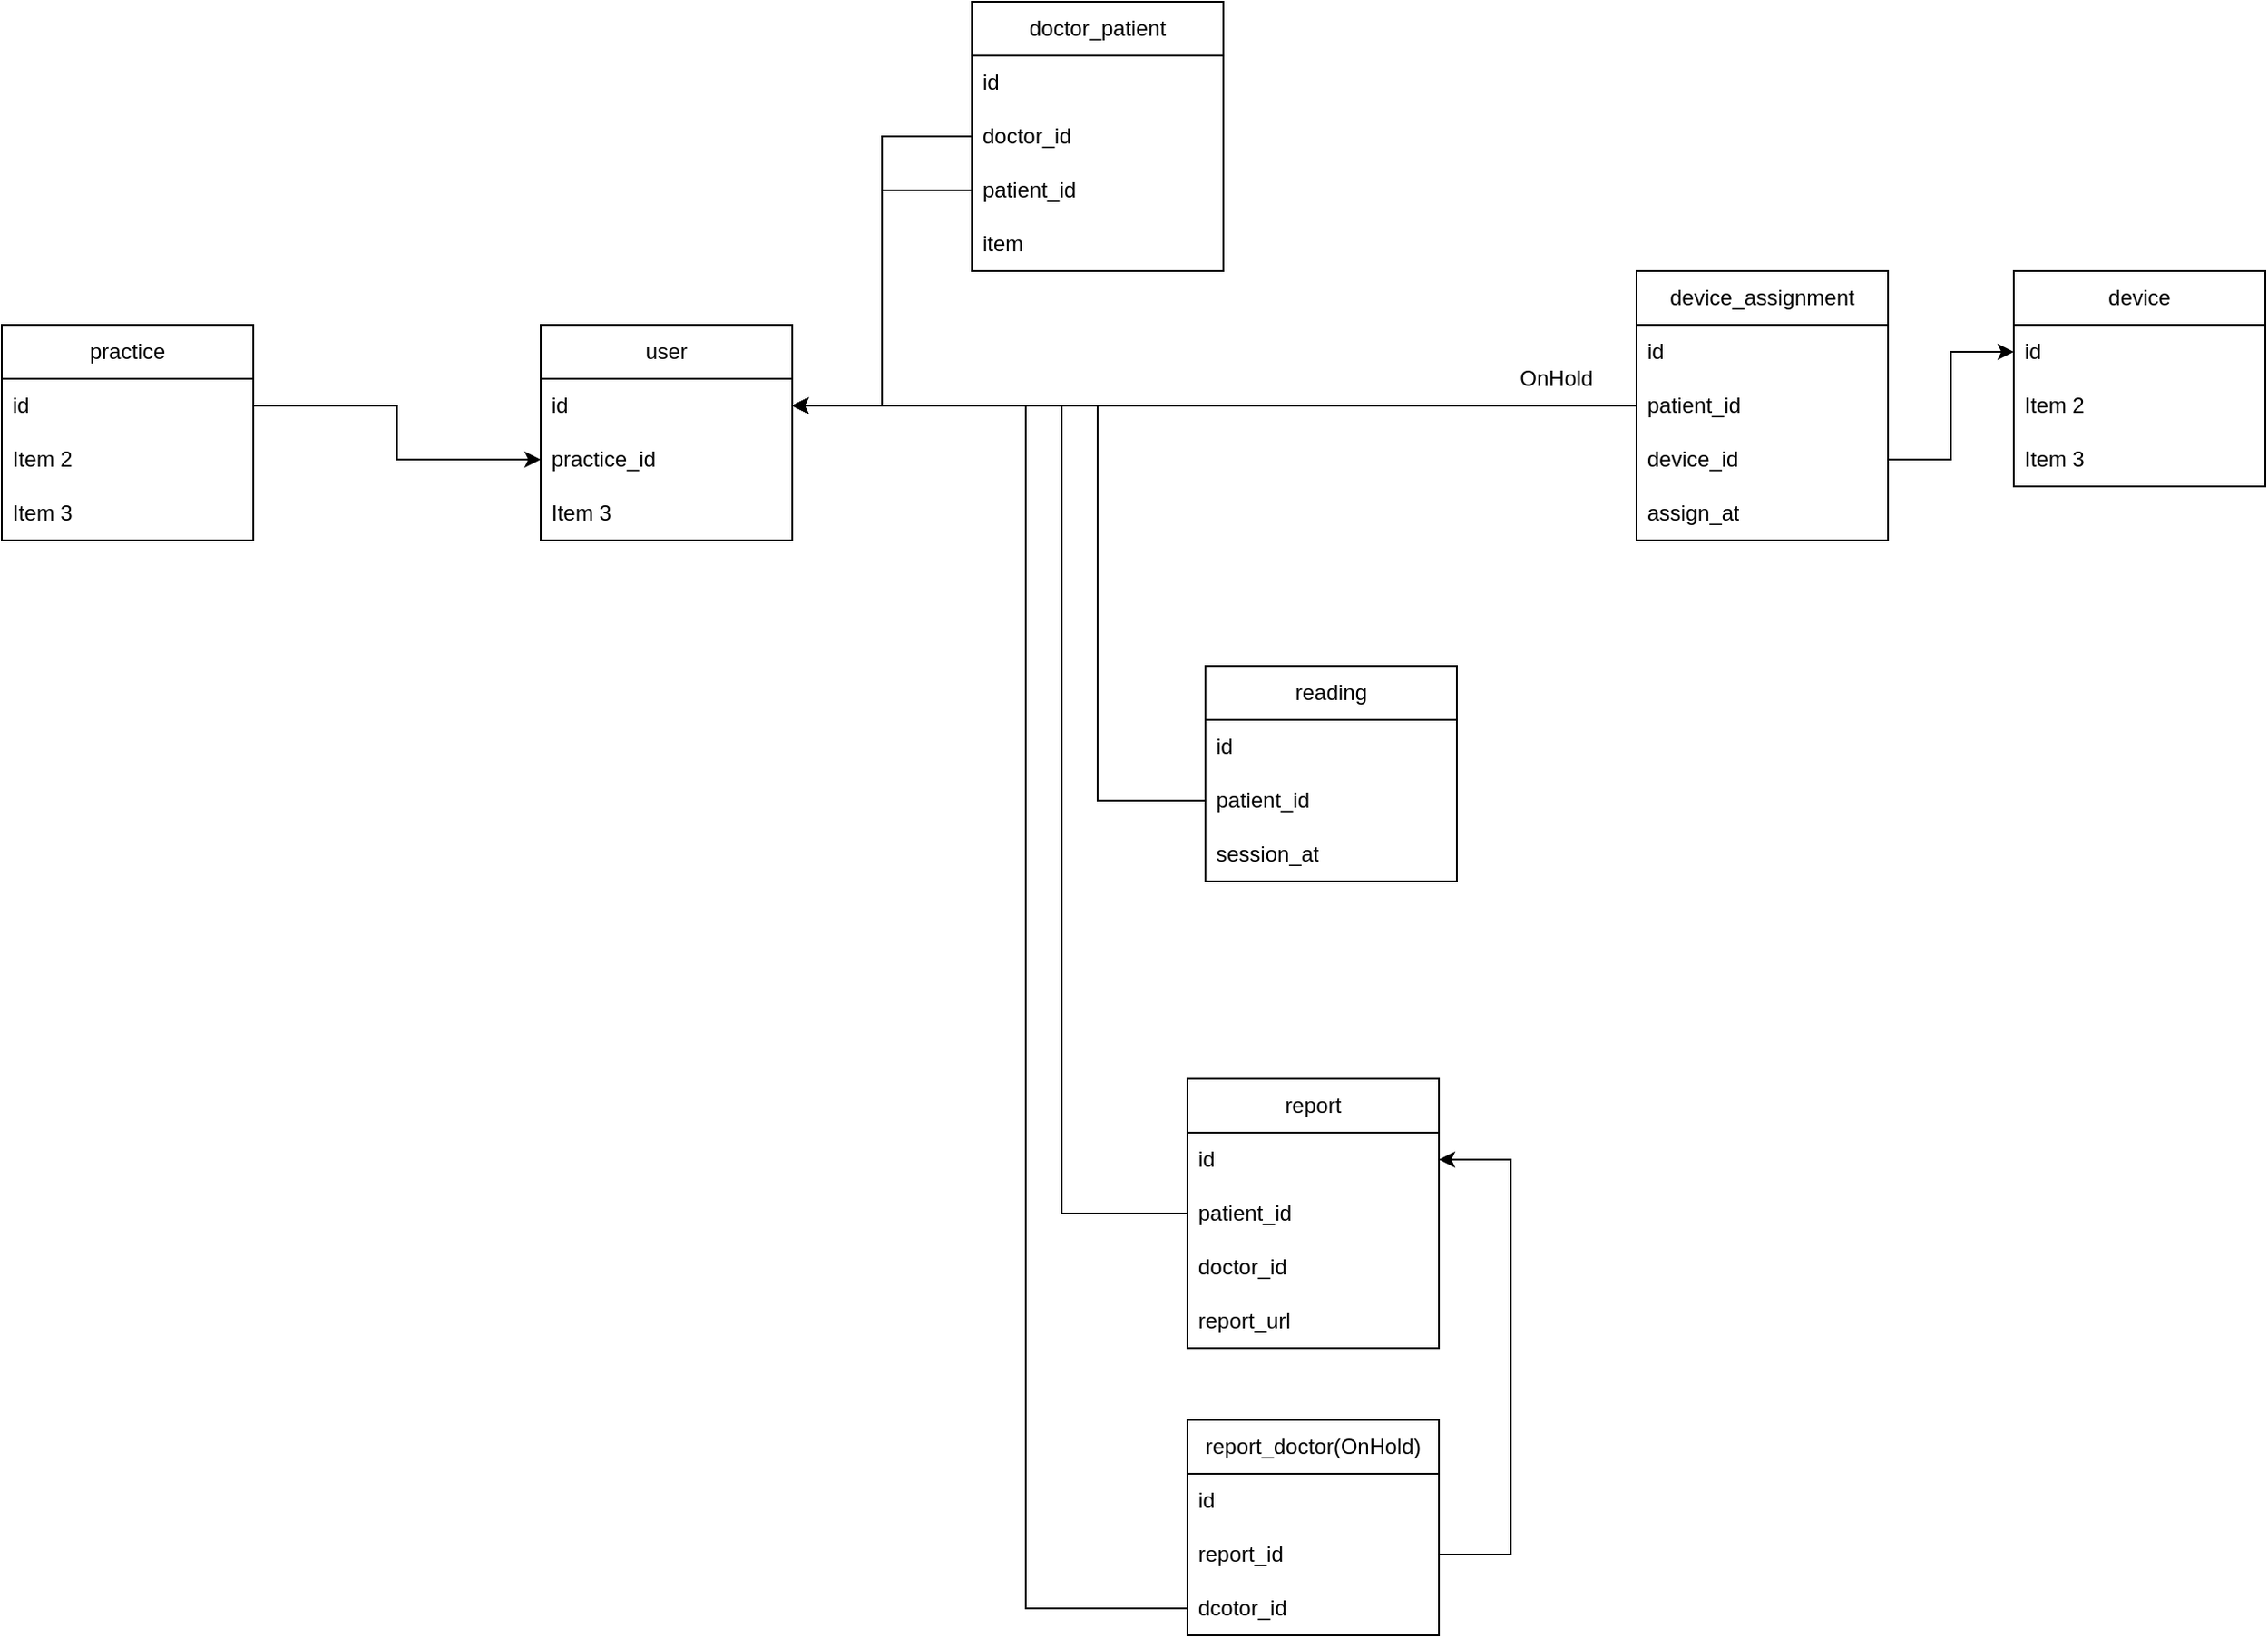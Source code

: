 <mxfile>
    <diagram name="Page-1" id="rTQAHnz_gqVbVHMEzQIj">
        <mxGraphModel dx="1380" dy="2279" grid="1" gridSize="10" guides="1" tooltips="1" connect="1" arrows="1" fold="1" page="1" pageScale="1" pageWidth="827" pageHeight="1169" math="0" shadow="0">
            <root>
                <mxCell id="0"/>
                <mxCell id="1" parent="0"/>
                <mxCell id="zPLgHmrYvBei2qhE_poH-2" value="practice" style="swimlane;fontStyle=0;childLayout=stackLayout;horizontal=1;startSize=30;horizontalStack=0;resizeParent=1;resizeParentMax=0;resizeLast=0;collapsible=1;marginBottom=0;whiteSpace=wrap;html=1;" parent="1" vertex="1">
                    <mxGeometry x="80" y="140" width="140" height="120" as="geometry"/>
                </mxCell>
                <mxCell id="zPLgHmrYvBei2qhE_poH-3" value="id" style="text;strokeColor=none;fillColor=none;align=left;verticalAlign=middle;spacingLeft=4;spacingRight=4;overflow=hidden;points=[[0,0.5],[1,0.5]];portConstraint=eastwest;rotatable=0;whiteSpace=wrap;html=1;" parent="zPLgHmrYvBei2qhE_poH-2" vertex="1">
                    <mxGeometry y="30" width="140" height="30" as="geometry"/>
                </mxCell>
                <mxCell id="zPLgHmrYvBei2qhE_poH-4" value="Item 2" style="text;strokeColor=none;fillColor=none;align=left;verticalAlign=middle;spacingLeft=4;spacingRight=4;overflow=hidden;points=[[0,0.5],[1,0.5]];portConstraint=eastwest;rotatable=0;whiteSpace=wrap;html=1;" parent="zPLgHmrYvBei2qhE_poH-2" vertex="1">
                    <mxGeometry y="60" width="140" height="30" as="geometry"/>
                </mxCell>
                <mxCell id="zPLgHmrYvBei2qhE_poH-5" value="Item 3" style="text;strokeColor=none;fillColor=none;align=left;verticalAlign=middle;spacingLeft=4;spacingRight=4;overflow=hidden;points=[[0,0.5],[1,0.5]];portConstraint=eastwest;rotatable=0;whiteSpace=wrap;html=1;" parent="zPLgHmrYvBei2qhE_poH-2" vertex="1">
                    <mxGeometry y="90" width="140" height="30" as="geometry"/>
                </mxCell>
                <mxCell id="zPLgHmrYvBei2qhE_poH-6" value="user" style="swimlane;fontStyle=0;childLayout=stackLayout;horizontal=1;startSize=30;horizontalStack=0;resizeParent=1;resizeParentMax=0;resizeLast=0;collapsible=1;marginBottom=0;whiteSpace=wrap;html=1;" parent="1" vertex="1">
                    <mxGeometry x="380" y="140" width="140" height="120" as="geometry"/>
                </mxCell>
                <mxCell id="zPLgHmrYvBei2qhE_poH-7" value="id" style="text;strokeColor=none;fillColor=none;align=left;verticalAlign=middle;spacingLeft=4;spacingRight=4;overflow=hidden;points=[[0,0.5],[1,0.5]];portConstraint=eastwest;rotatable=0;whiteSpace=wrap;html=1;" parent="zPLgHmrYvBei2qhE_poH-6" vertex="1">
                    <mxGeometry y="30" width="140" height="30" as="geometry"/>
                </mxCell>
                <mxCell id="zPLgHmrYvBei2qhE_poH-8" value="practice_id&amp;nbsp;" style="text;strokeColor=none;fillColor=none;align=left;verticalAlign=middle;spacingLeft=4;spacingRight=4;overflow=hidden;points=[[0,0.5],[1,0.5]];portConstraint=eastwest;rotatable=0;whiteSpace=wrap;html=1;" parent="zPLgHmrYvBei2qhE_poH-6" vertex="1">
                    <mxGeometry y="60" width="140" height="30" as="geometry"/>
                </mxCell>
                <mxCell id="zPLgHmrYvBei2qhE_poH-9" value="Item 3" style="text;strokeColor=none;fillColor=none;align=left;verticalAlign=middle;spacingLeft=4;spacingRight=4;overflow=hidden;points=[[0,0.5],[1,0.5]];portConstraint=eastwest;rotatable=0;whiteSpace=wrap;html=1;" parent="zPLgHmrYvBei2qhE_poH-6" vertex="1">
                    <mxGeometry y="90" width="140" height="30" as="geometry"/>
                </mxCell>
                <mxCell id="zPLgHmrYvBei2qhE_poH-10" value="" style="edgeStyle=orthogonalEdgeStyle;rounded=0;orthogonalLoop=1;jettySize=auto;html=1;" parent="1" source="zPLgHmrYvBei2qhE_poH-3" target="zPLgHmrYvBei2qhE_poH-8" edge="1">
                    <mxGeometry relative="1" as="geometry"/>
                </mxCell>
                <mxCell id="zPLgHmrYvBei2qhE_poH-11" value="doctor_patient" style="swimlane;fontStyle=0;childLayout=stackLayout;horizontal=1;startSize=30;horizontalStack=0;resizeParent=1;resizeParentMax=0;resizeLast=0;collapsible=1;marginBottom=0;whiteSpace=wrap;html=1;" parent="1" vertex="1">
                    <mxGeometry x="620" y="-40" width="140" height="150" as="geometry">
                        <mxRectangle x="620" y="-40" width="130" height="30" as="alternateBounds"/>
                    </mxGeometry>
                </mxCell>
                <mxCell id="zPLgHmrYvBei2qhE_poH-12" value="id" style="text;strokeColor=none;fillColor=none;align=left;verticalAlign=middle;spacingLeft=4;spacingRight=4;overflow=hidden;points=[[0,0.5],[1,0.5]];portConstraint=eastwest;rotatable=0;whiteSpace=wrap;html=1;" parent="zPLgHmrYvBei2qhE_poH-11" vertex="1">
                    <mxGeometry y="30" width="140" height="30" as="geometry"/>
                </mxCell>
                <mxCell id="zPLgHmrYvBei2qhE_poH-13" value="doctor_id" style="text;strokeColor=none;fillColor=none;align=left;verticalAlign=middle;spacingLeft=4;spacingRight=4;overflow=hidden;points=[[0,0.5],[1,0.5]];portConstraint=eastwest;rotatable=0;whiteSpace=wrap;html=1;" parent="zPLgHmrYvBei2qhE_poH-11" vertex="1">
                    <mxGeometry y="60" width="140" height="30" as="geometry"/>
                </mxCell>
                <mxCell id="zPLgHmrYvBei2qhE_poH-14" value="patient_id" style="text;strokeColor=none;fillColor=none;align=left;verticalAlign=middle;spacingLeft=4;spacingRight=4;overflow=hidden;points=[[0,0.5],[1,0.5]];portConstraint=eastwest;rotatable=0;whiteSpace=wrap;html=1;" parent="zPLgHmrYvBei2qhE_poH-11" vertex="1">
                    <mxGeometry y="90" width="140" height="30" as="geometry"/>
                </mxCell>
                <mxCell id="zPLgHmrYvBei2qhE_poH-17" value="item" style="text;strokeColor=none;fillColor=none;align=left;verticalAlign=middle;spacingLeft=4;spacingRight=4;overflow=hidden;points=[[0,0.5],[1,0.5]];portConstraint=eastwest;rotatable=0;whiteSpace=wrap;html=1;" parent="zPLgHmrYvBei2qhE_poH-11" vertex="1">
                    <mxGeometry y="120" width="140" height="30" as="geometry"/>
                </mxCell>
                <mxCell id="zPLgHmrYvBei2qhE_poH-15" style="edgeStyle=orthogonalEdgeStyle;rounded=0;orthogonalLoop=1;jettySize=auto;html=1;entryX=1;entryY=0.5;entryDx=0;entryDy=0;" parent="1" source="zPLgHmrYvBei2qhE_poH-13" target="zPLgHmrYvBei2qhE_poH-7" edge="1">
                    <mxGeometry relative="1" as="geometry"/>
                </mxCell>
                <mxCell id="zPLgHmrYvBei2qhE_poH-16" style="edgeStyle=orthogonalEdgeStyle;rounded=0;orthogonalLoop=1;jettySize=auto;html=1;entryX=1;entryY=0.5;entryDx=0;entryDy=0;" parent="1" source="zPLgHmrYvBei2qhE_poH-14" target="zPLgHmrYvBei2qhE_poH-7" edge="1">
                    <mxGeometry relative="1" as="geometry"/>
                </mxCell>
                <mxCell id="zPLgHmrYvBei2qhE_poH-18" value="reading" style="swimlane;fontStyle=0;childLayout=stackLayout;horizontal=1;startSize=30;horizontalStack=0;resizeParent=1;resizeParentMax=0;resizeLast=0;collapsible=1;marginBottom=0;whiteSpace=wrap;html=1;" parent="1" vertex="1">
                    <mxGeometry x="750" y="330" width="140" height="120" as="geometry">
                        <mxRectangle x="750" y="330" width="90" height="30" as="alternateBounds"/>
                    </mxGeometry>
                </mxCell>
                <mxCell id="zPLgHmrYvBei2qhE_poH-19" value="id" style="text;strokeColor=none;fillColor=none;align=left;verticalAlign=middle;spacingLeft=4;spacingRight=4;overflow=hidden;points=[[0,0.5],[1,0.5]];portConstraint=eastwest;rotatable=0;whiteSpace=wrap;html=1;" parent="zPLgHmrYvBei2qhE_poH-18" vertex="1">
                    <mxGeometry y="30" width="140" height="30" as="geometry"/>
                </mxCell>
                <mxCell id="zPLgHmrYvBei2qhE_poH-20" value="patient_id" style="text;strokeColor=none;fillColor=none;align=left;verticalAlign=middle;spacingLeft=4;spacingRight=4;overflow=hidden;points=[[0,0.5],[1,0.5]];portConstraint=eastwest;rotatable=0;whiteSpace=wrap;html=1;" parent="zPLgHmrYvBei2qhE_poH-18" vertex="1">
                    <mxGeometry y="60" width="140" height="30" as="geometry"/>
                </mxCell>
                <mxCell id="zPLgHmrYvBei2qhE_poH-21" value="session_at" style="text;strokeColor=none;fillColor=none;align=left;verticalAlign=middle;spacingLeft=4;spacingRight=4;overflow=hidden;points=[[0,0.5],[1,0.5]];portConstraint=eastwest;rotatable=0;whiteSpace=wrap;html=1;" parent="zPLgHmrYvBei2qhE_poH-18" vertex="1">
                    <mxGeometry y="90" width="140" height="30" as="geometry"/>
                </mxCell>
                <mxCell id="zPLgHmrYvBei2qhE_poH-23" value="report" style="swimlane;fontStyle=0;childLayout=stackLayout;horizontal=1;startSize=30;horizontalStack=0;resizeParent=1;resizeParentMax=0;resizeLast=0;collapsible=1;marginBottom=0;whiteSpace=wrap;html=1;" parent="1" vertex="1">
                    <mxGeometry x="740" y="560" width="140" height="150" as="geometry"/>
                </mxCell>
                <mxCell id="zPLgHmrYvBei2qhE_poH-24" value="id" style="text;strokeColor=none;fillColor=none;align=left;verticalAlign=middle;spacingLeft=4;spacingRight=4;overflow=hidden;points=[[0,0.5],[1,0.5]];portConstraint=eastwest;rotatable=0;whiteSpace=wrap;html=1;" parent="zPLgHmrYvBei2qhE_poH-23" vertex="1">
                    <mxGeometry y="30" width="140" height="30" as="geometry"/>
                </mxCell>
                <mxCell id="zPLgHmrYvBei2qhE_poH-25" value="patient_id" style="text;strokeColor=none;fillColor=none;align=left;verticalAlign=middle;spacingLeft=4;spacingRight=4;overflow=hidden;points=[[0,0.5],[1,0.5]];portConstraint=eastwest;rotatable=0;whiteSpace=wrap;html=1;" parent="zPLgHmrYvBei2qhE_poH-23" vertex="1">
                    <mxGeometry y="60" width="140" height="30" as="geometry"/>
                </mxCell>
                <mxCell id="1cPtJ5xgulL2A2H7n7vm-13" value="doctor_id" style="text;strokeColor=none;fillColor=none;align=left;verticalAlign=middle;spacingLeft=4;spacingRight=4;overflow=hidden;points=[[0,0.5],[1,0.5]];portConstraint=eastwest;rotatable=0;whiteSpace=wrap;html=1;" parent="zPLgHmrYvBei2qhE_poH-23" vertex="1">
                    <mxGeometry y="90" width="140" height="30" as="geometry"/>
                </mxCell>
                <mxCell id="zPLgHmrYvBei2qhE_poH-26" value="report_url" style="text;strokeColor=none;fillColor=none;align=left;verticalAlign=middle;spacingLeft=4;spacingRight=4;overflow=hidden;points=[[0,0.5],[1,0.5]];portConstraint=eastwest;rotatable=0;whiteSpace=wrap;html=1;" parent="zPLgHmrYvBei2qhE_poH-23" vertex="1">
                    <mxGeometry y="120" width="140" height="30" as="geometry"/>
                </mxCell>
                <mxCell id="zPLgHmrYvBei2qhE_poH-27" value="device" style="swimlane;fontStyle=0;childLayout=stackLayout;horizontal=1;startSize=30;horizontalStack=0;resizeParent=1;resizeParentMax=0;resizeLast=0;collapsible=1;marginBottom=0;whiteSpace=wrap;html=1;" parent="1" vertex="1">
                    <mxGeometry x="1200" y="110" width="140" height="120" as="geometry"/>
                </mxCell>
                <mxCell id="zPLgHmrYvBei2qhE_poH-28" value="id" style="text;strokeColor=none;fillColor=none;align=left;verticalAlign=middle;spacingLeft=4;spacingRight=4;overflow=hidden;points=[[0,0.5],[1,0.5]];portConstraint=eastwest;rotatable=0;whiteSpace=wrap;html=1;" parent="zPLgHmrYvBei2qhE_poH-27" vertex="1">
                    <mxGeometry y="30" width="140" height="30" as="geometry"/>
                </mxCell>
                <mxCell id="zPLgHmrYvBei2qhE_poH-29" value="Item 2" style="text;strokeColor=none;fillColor=none;align=left;verticalAlign=middle;spacingLeft=4;spacingRight=4;overflow=hidden;points=[[0,0.5],[1,0.5]];portConstraint=eastwest;rotatable=0;whiteSpace=wrap;html=1;" parent="zPLgHmrYvBei2qhE_poH-27" vertex="1">
                    <mxGeometry y="60" width="140" height="30" as="geometry"/>
                </mxCell>
                <mxCell id="zPLgHmrYvBei2qhE_poH-30" value="Item 3" style="text;strokeColor=none;fillColor=none;align=left;verticalAlign=middle;spacingLeft=4;spacingRight=4;overflow=hidden;points=[[0,0.5],[1,0.5]];portConstraint=eastwest;rotatable=0;whiteSpace=wrap;html=1;" parent="zPLgHmrYvBei2qhE_poH-27" vertex="1">
                    <mxGeometry y="90" width="140" height="30" as="geometry"/>
                </mxCell>
                <mxCell id="1cPtJ5xgulL2A2H7n7vm-2" style="edgeStyle=orthogonalEdgeStyle;rounded=0;orthogonalLoop=1;jettySize=auto;html=1;entryX=1;entryY=0.5;entryDx=0;entryDy=0;" parent="1" source="zPLgHmrYvBei2qhE_poH-31" target="zPLgHmrYvBei2qhE_poH-7" edge="1">
                    <mxGeometry relative="1" as="geometry"/>
                </mxCell>
                <mxCell id="zPLgHmrYvBei2qhE_poH-31" value="device_assignment" style="swimlane;fontStyle=0;childLayout=stackLayout;horizontal=1;startSize=30;horizontalStack=0;resizeParent=1;resizeParentMax=0;resizeLast=0;collapsible=1;marginBottom=0;whiteSpace=wrap;html=1;" parent="1" vertex="1">
                    <mxGeometry x="990" y="110" width="140" height="150" as="geometry"/>
                </mxCell>
                <mxCell id="zPLgHmrYvBei2qhE_poH-32" value="id" style="text;strokeColor=none;fillColor=none;align=left;verticalAlign=middle;spacingLeft=4;spacingRight=4;overflow=hidden;points=[[0,0.5],[1,0.5]];portConstraint=eastwest;rotatable=0;whiteSpace=wrap;html=1;" parent="zPLgHmrYvBei2qhE_poH-31" vertex="1">
                    <mxGeometry y="30" width="140" height="30" as="geometry"/>
                </mxCell>
                <mxCell id="zPLgHmrYvBei2qhE_poH-33" value="patient_id" style="text;strokeColor=none;fillColor=none;align=left;verticalAlign=middle;spacingLeft=4;spacingRight=4;overflow=hidden;points=[[0,0.5],[1,0.5]];portConstraint=eastwest;rotatable=0;whiteSpace=wrap;html=1;" parent="zPLgHmrYvBei2qhE_poH-31" vertex="1">
                    <mxGeometry y="60" width="140" height="30" as="geometry"/>
                </mxCell>
                <mxCell id="zPLgHmrYvBei2qhE_poH-34" value="device_id" style="text;strokeColor=none;fillColor=none;align=left;verticalAlign=middle;spacingLeft=4;spacingRight=4;overflow=hidden;points=[[0,0.5],[1,0.5]];portConstraint=eastwest;rotatable=0;whiteSpace=wrap;html=1;" parent="zPLgHmrYvBei2qhE_poH-31" vertex="1">
                    <mxGeometry y="90" width="140" height="30" as="geometry"/>
                </mxCell>
                <mxCell id="zPLgHmrYvBei2qhE_poH-37" value="assign_at" style="text;strokeColor=none;fillColor=none;align=left;verticalAlign=middle;spacingLeft=4;spacingRight=4;overflow=hidden;points=[[0,0.5],[1,0.5]];portConstraint=eastwest;rotatable=0;whiteSpace=wrap;html=1;" parent="zPLgHmrYvBei2qhE_poH-31" vertex="1">
                    <mxGeometry y="120" width="140" height="30" as="geometry"/>
                </mxCell>
                <mxCell id="1cPtJ5xgulL2A2H7n7vm-1" style="edgeStyle=orthogonalEdgeStyle;rounded=0;orthogonalLoop=1;jettySize=auto;html=1;entryX=1;entryY=0.5;entryDx=0;entryDy=0;" parent="1" source="zPLgHmrYvBei2qhE_poH-25" target="zPLgHmrYvBei2qhE_poH-7" edge="1">
                    <mxGeometry relative="1" as="geometry">
                        <Array as="points">
                            <mxPoint x="670" y="635"/>
                            <mxPoint x="670" y="185"/>
                        </Array>
                    </mxGeometry>
                </mxCell>
                <mxCell id="1cPtJ5xgulL2A2H7n7vm-3" style="edgeStyle=orthogonalEdgeStyle;rounded=0;orthogonalLoop=1;jettySize=auto;html=1;entryX=0;entryY=0.5;entryDx=0;entryDy=0;" parent="1" source="zPLgHmrYvBei2qhE_poH-34" target="zPLgHmrYvBei2qhE_poH-28" edge="1">
                    <mxGeometry relative="1" as="geometry"/>
                </mxCell>
                <mxCell id="1cPtJ5xgulL2A2H7n7vm-5" value="report_doctor(OnHold)" style="swimlane;fontStyle=0;childLayout=stackLayout;horizontal=1;startSize=30;horizontalStack=0;resizeParent=1;resizeParentMax=0;resizeLast=0;collapsible=1;marginBottom=0;whiteSpace=wrap;html=1;" parent="1" vertex="1">
                    <mxGeometry x="740" y="750" width="140" height="120" as="geometry"/>
                </mxCell>
                <mxCell id="1cPtJ5xgulL2A2H7n7vm-6" value="id" style="text;strokeColor=none;fillColor=none;align=left;verticalAlign=middle;spacingLeft=4;spacingRight=4;overflow=hidden;points=[[0,0.5],[1,0.5]];portConstraint=eastwest;rotatable=0;whiteSpace=wrap;html=1;" parent="1cPtJ5xgulL2A2H7n7vm-5" vertex="1">
                    <mxGeometry y="30" width="140" height="30" as="geometry"/>
                </mxCell>
                <mxCell id="1cPtJ5xgulL2A2H7n7vm-7" value="report_id" style="text;strokeColor=none;fillColor=none;align=left;verticalAlign=middle;spacingLeft=4;spacingRight=4;overflow=hidden;points=[[0,0.5],[1,0.5]];portConstraint=eastwest;rotatable=0;whiteSpace=wrap;html=1;" parent="1cPtJ5xgulL2A2H7n7vm-5" vertex="1">
                    <mxGeometry y="60" width="140" height="30" as="geometry"/>
                </mxCell>
                <mxCell id="1cPtJ5xgulL2A2H7n7vm-8" value="dcotor_id" style="text;strokeColor=none;fillColor=none;align=left;verticalAlign=middle;spacingLeft=4;spacingRight=4;overflow=hidden;points=[[0,0.5],[1,0.5]];portConstraint=eastwest;rotatable=0;whiteSpace=wrap;html=1;" parent="1cPtJ5xgulL2A2H7n7vm-5" vertex="1">
                    <mxGeometry y="90" width="140" height="30" as="geometry"/>
                </mxCell>
                <mxCell id="1cPtJ5xgulL2A2H7n7vm-10" style="edgeStyle=orthogonalEdgeStyle;rounded=0;orthogonalLoop=1;jettySize=auto;html=1;" parent="1" source="1cPtJ5xgulL2A2H7n7vm-8" target="zPLgHmrYvBei2qhE_poH-7" edge="1">
                    <mxGeometry relative="1" as="geometry">
                        <Array as="points">
                            <mxPoint x="650" y="855"/>
                            <mxPoint x="650" y="185"/>
                        </Array>
                    </mxGeometry>
                </mxCell>
                <mxCell id="1cPtJ5xgulL2A2H7n7vm-11" style="edgeStyle=orthogonalEdgeStyle;rounded=0;orthogonalLoop=1;jettySize=auto;html=1;entryX=1;entryY=0.5;entryDx=0;entryDy=0;exitX=0;exitY=0.5;exitDx=0;exitDy=0;" parent="1" source="zPLgHmrYvBei2qhE_poH-20" target="zPLgHmrYvBei2qhE_poH-7" edge="1">
                    <mxGeometry relative="1" as="geometry">
                        <Array as="points">
                            <mxPoint x="690" y="405"/>
                            <mxPoint x="690" y="185"/>
                        </Array>
                    </mxGeometry>
                </mxCell>
                <mxCell id="1cPtJ5xgulL2A2H7n7vm-12" style="edgeStyle=orthogonalEdgeStyle;rounded=0;orthogonalLoop=1;jettySize=auto;html=1;entryX=1;entryY=0.5;entryDx=0;entryDy=0;" parent="1" source="1cPtJ5xgulL2A2H7n7vm-7" target="zPLgHmrYvBei2qhE_poH-24" edge="1">
                    <mxGeometry relative="1" as="geometry">
                        <Array as="points">
                            <mxPoint x="920" y="825"/>
                            <mxPoint x="920" y="605"/>
                        </Array>
                    </mxGeometry>
                </mxCell>
                <mxCell id="gb5jhd_n5mNDS_aZN4aj-1" value="OnHold" style="text;html=1;align=center;verticalAlign=middle;resizable=0;points=[];autosize=1;strokeColor=none;fillColor=none;" parent="1" vertex="1">
                    <mxGeometry x="910" y="155" width="70" height="30" as="geometry"/>
                </mxCell>
            </root>
        </mxGraphModel>
    </diagram>
</mxfile>